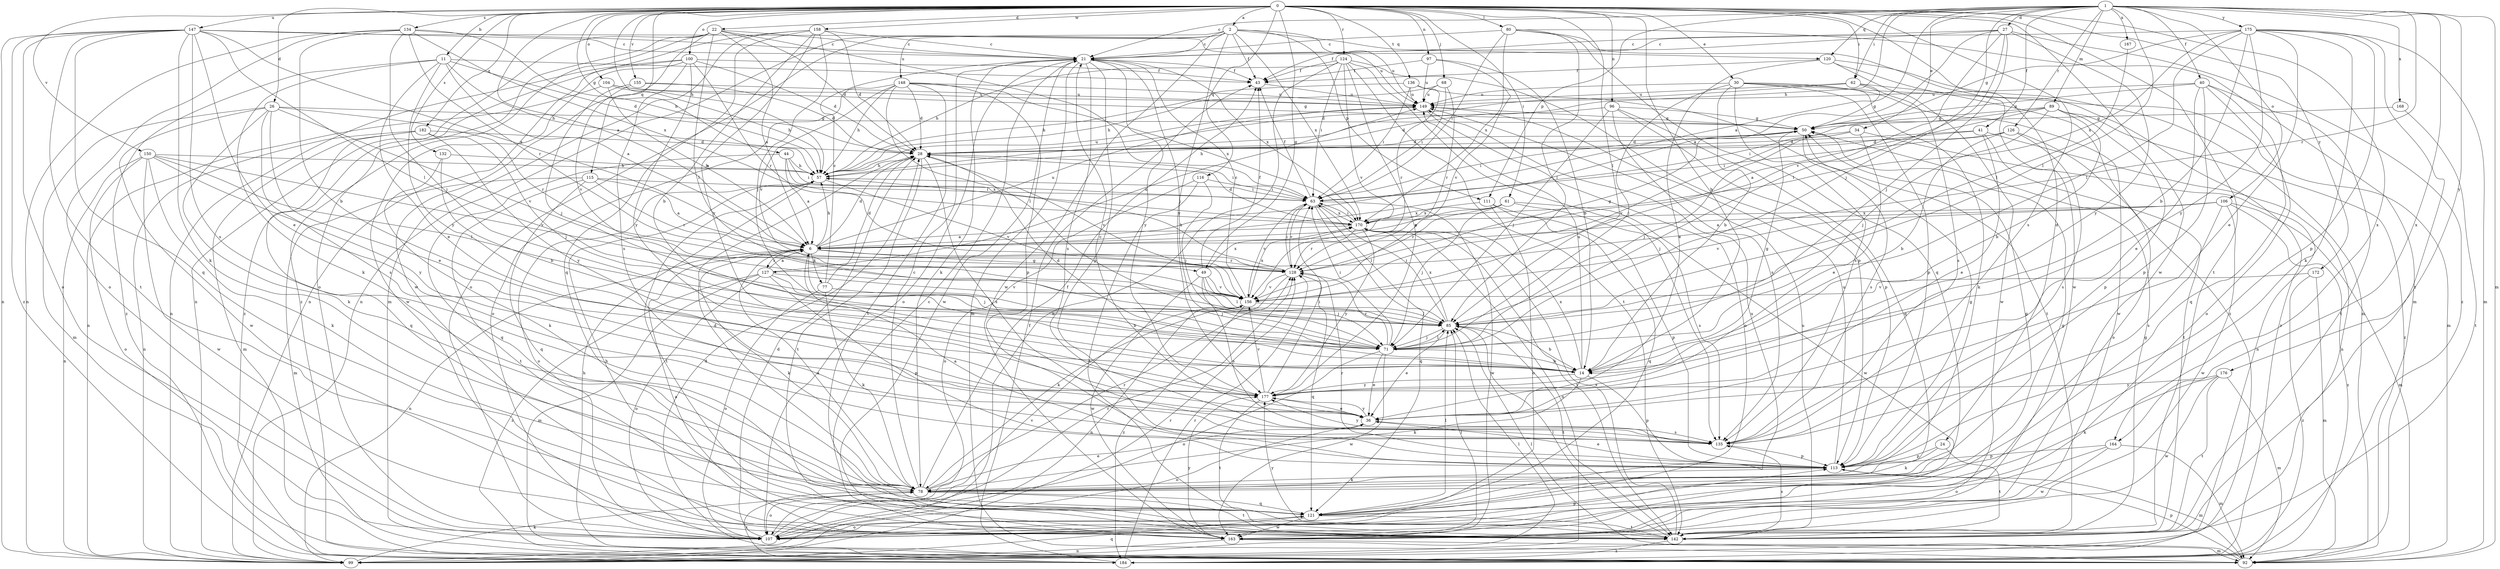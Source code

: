 strict digraph  {
0;
1;
2;
6;
11;
14;
21;
22;
24;
26;
27;
28;
30;
34;
36;
40;
41;
43;
44;
49;
50;
57;
61;
62;
63;
68;
71;
77;
78;
80;
85;
89;
92;
96;
97;
99;
100;
104;
106;
107;
111;
113;
115;
116;
120;
121;
124;
126;
127;
128;
132;
134;
135;
136;
142;
147;
148;
149;
150;
155;
156;
158;
163;
164;
167;
168;
170;
172;
175;
176;
177;
182;
184;
0 -> 2  [label=a];
0 -> 6  [label=a];
0 -> 11  [label=b];
0 -> 14  [label=b];
0 -> 22  [label=d];
0 -> 24  [label=d];
0 -> 26  [label=d];
0 -> 30  [label=e];
0 -> 44  [label=g];
0 -> 49  [label=g];
0 -> 57  [label=h];
0 -> 61  [label=i];
0 -> 62  [label=i];
0 -> 68  [label=j];
0 -> 80  [label=l];
0 -> 85  [label=l];
0 -> 96  [label=n];
0 -> 97  [label=n];
0 -> 100  [label=o];
0 -> 104  [label=o];
0 -> 115  [label=q];
0 -> 116  [label=q];
0 -> 124  [label=r];
0 -> 132  [label=s];
0 -> 134  [label=s];
0 -> 135  [label=s];
0 -> 136  [label=t];
0 -> 142  [label=t];
0 -> 147  [label=u];
0 -> 150  [label=v];
0 -> 155  [label=v];
0 -> 158  [label=w];
0 -> 163  [label=w];
0 -> 164  [label=x];
0 -> 172  [label=y];
0 -> 182  [label=z];
1 -> 6  [label=a];
1 -> 21  [label=c];
1 -> 27  [label=d];
1 -> 34  [label=e];
1 -> 40  [label=f];
1 -> 41  [label=f];
1 -> 57  [label=h];
1 -> 62  [label=i];
1 -> 71  [label=j];
1 -> 85  [label=l];
1 -> 89  [label=m];
1 -> 92  [label=m];
1 -> 106  [label=o];
1 -> 111  [label=p];
1 -> 120  [label=q];
1 -> 126  [label=r];
1 -> 127  [label=r];
1 -> 164  [label=x];
1 -> 167  [label=x];
1 -> 168  [label=x];
1 -> 175  [label=y];
1 -> 176  [label=y];
2 -> 21  [label=c];
2 -> 43  [label=f];
2 -> 99  [label=n];
2 -> 107  [label=o];
2 -> 111  [label=p];
2 -> 120  [label=q];
2 -> 148  [label=u];
2 -> 149  [label=u];
2 -> 163  [label=w];
2 -> 170  [label=x];
2 -> 177  [label=y];
6 -> 28  [label=d];
6 -> 49  [label=g];
6 -> 57  [label=h];
6 -> 71  [label=j];
6 -> 77  [label=k];
6 -> 78  [label=k];
6 -> 99  [label=n];
6 -> 127  [label=r];
6 -> 128  [label=r];
6 -> 149  [label=u];
11 -> 6  [label=a];
11 -> 28  [label=d];
11 -> 36  [label=e];
11 -> 43  [label=f];
11 -> 57  [label=h];
11 -> 78  [label=k];
11 -> 177  [label=y];
11 -> 184  [label=z];
14 -> 28  [label=d];
14 -> 50  [label=g];
14 -> 78  [label=k];
14 -> 113  [label=p];
14 -> 149  [label=u];
14 -> 170  [label=x];
14 -> 177  [label=y];
21 -> 43  [label=f];
21 -> 71  [label=j];
21 -> 78  [label=k];
21 -> 92  [label=m];
21 -> 107  [label=o];
21 -> 113  [label=p];
21 -> 135  [label=s];
21 -> 163  [label=w];
21 -> 170  [label=x];
21 -> 177  [label=y];
22 -> 6  [label=a];
22 -> 21  [label=c];
22 -> 28  [label=d];
22 -> 63  [label=i];
22 -> 85  [label=l];
22 -> 99  [label=n];
22 -> 107  [label=o];
22 -> 163  [label=w];
22 -> 184  [label=z];
24 -> 78  [label=k];
24 -> 113  [label=p];
24 -> 142  [label=t];
26 -> 36  [label=e];
26 -> 50  [label=g];
26 -> 78  [label=k];
26 -> 92  [label=m];
26 -> 128  [label=r];
26 -> 135  [label=s];
26 -> 156  [label=v];
26 -> 163  [label=w];
27 -> 6  [label=a];
27 -> 21  [label=c];
27 -> 43  [label=f];
27 -> 71  [label=j];
27 -> 85  [label=l];
27 -> 156  [label=v];
27 -> 177  [label=y];
27 -> 184  [label=z];
28 -> 57  [label=h];
28 -> 63  [label=i];
28 -> 135  [label=s];
28 -> 142  [label=t];
28 -> 156  [label=v];
30 -> 14  [label=b];
30 -> 71  [label=j];
30 -> 78  [label=k];
30 -> 92  [label=m];
30 -> 113  [label=p];
30 -> 135  [label=s];
30 -> 149  [label=u];
30 -> 163  [label=w];
34 -> 28  [label=d];
34 -> 36  [label=e];
34 -> 71  [label=j];
34 -> 99  [label=n];
34 -> 156  [label=v];
36 -> 21  [label=c];
36 -> 107  [label=o];
36 -> 135  [label=s];
36 -> 177  [label=y];
40 -> 36  [label=e];
40 -> 50  [label=g];
40 -> 107  [label=o];
40 -> 113  [label=p];
40 -> 121  [label=q];
40 -> 142  [label=t];
40 -> 149  [label=u];
41 -> 28  [label=d];
41 -> 36  [label=e];
41 -> 57  [label=h];
41 -> 99  [label=n];
41 -> 142  [label=t];
43 -> 149  [label=u];
44 -> 6  [label=a];
44 -> 57  [label=h];
44 -> 63  [label=i];
44 -> 121  [label=q];
44 -> 170  [label=x];
49 -> 43  [label=f];
49 -> 71  [label=j];
49 -> 85  [label=l];
49 -> 135  [label=s];
49 -> 156  [label=v];
49 -> 163  [label=w];
49 -> 170  [label=x];
50 -> 28  [label=d];
50 -> 63  [label=i];
50 -> 135  [label=s];
57 -> 63  [label=i];
57 -> 107  [label=o];
57 -> 142  [label=t];
57 -> 149  [label=u];
57 -> 156  [label=v];
61 -> 6  [label=a];
61 -> 71  [label=j];
61 -> 128  [label=r];
61 -> 135  [label=s];
61 -> 163  [label=w];
61 -> 170  [label=x];
62 -> 28  [label=d];
62 -> 50  [label=g];
62 -> 135  [label=s];
62 -> 149  [label=u];
62 -> 184  [label=z];
63 -> 43  [label=f];
63 -> 85  [label=l];
63 -> 121  [label=q];
63 -> 128  [label=r];
63 -> 156  [label=v];
63 -> 163  [label=w];
63 -> 170  [label=x];
68 -> 57  [label=h];
68 -> 63  [label=i];
68 -> 128  [label=r];
68 -> 149  [label=u];
71 -> 14  [label=b];
71 -> 36  [label=e];
71 -> 63  [label=i];
71 -> 85  [label=l];
71 -> 107  [label=o];
71 -> 128  [label=r];
71 -> 163  [label=w];
77 -> 21  [label=c];
77 -> 28  [label=d];
77 -> 71  [label=j];
77 -> 78  [label=k];
77 -> 107  [label=o];
78 -> 6  [label=a];
78 -> 21  [label=c];
78 -> 28  [label=d];
78 -> 36  [label=e];
78 -> 43  [label=f];
78 -> 50  [label=g];
78 -> 107  [label=o];
78 -> 121  [label=q];
78 -> 128  [label=r];
78 -> 142  [label=t];
78 -> 184  [label=z];
80 -> 21  [label=c];
80 -> 63  [label=i];
80 -> 85  [label=l];
80 -> 92  [label=m];
80 -> 121  [label=q];
80 -> 163  [label=w];
80 -> 170  [label=x];
85 -> 14  [label=b];
85 -> 36  [label=e];
85 -> 63  [label=i];
85 -> 71  [label=j];
85 -> 142  [label=t];
85 -> 170  [label=x];
89 -> 6  [label=a];
89 -> 14  [label=b];
89 -> 50  [label=g];
89 -> 63  [label=i];
89 -> 71  [label=j];
89 -> 113  [label=p];
89 -> 184  [label=z];
92 -> 28  [label=d];
92 -> 57  [label=h];
92 -> 85  [label=l];
92 -> 113  [label=p];
96 -> 28  [label=d];
96 -> 50  [label=g];
96 -> 71  [label=j];
96 -> 113  [label=p];
96 -> 121  [label=q];
96 -> 135  [label=s];
97 -> 14  [label=b];
97 -> 43  [label=f];
97 -> 149  [label=u];
97 -> 156  [label=v];
99 -> 78  [label=k];
99 -> 85  [label=l];
99 -> 121  [label=q];
99 -> 128  [label=r];
100 -> 28  [label=d];
100 -> 43  [label=f];
100 -> 99  [label=n];
100 -> 128  [label=r];
100 -> 135  [label=s];
100 -> 163  [label=w];
100 -> 177  [label=y];
100 -> 184  [label=z];
104 -> 6  [label=a];
104 -> 50  [label=g];
104 -> 57  [label=h];
104 -> 99  [label=n];
104 -> 149  [label=u];
106 -> 6  [label=a];
106 -> 92  [label=m];
106 -> 135  [label=s];
106 -> 156  [label=v];
106 -> 163  [label=w];
106 -> 170  [label=x];
106 -> 184  [label=z];
107 -> 28  [label=d];
107 -> 113  [label=p];
107 -> 128  [label=r];
107 -> 156  [label=v];
111 -> 107  [label=o];
111 -> 113  [label=p];
111 -> 121  [label=q];
111 -> 170  [label=x];
113 -> 6  [label=a];
113 -> 36  [label=e];
113 -> 50  [label=g];
113 -> 78  [label=k];
113 -> 92  [label=m];
113 -> 128  [label=r];
113 -> 149  [label=u];
115 -> 6  [label=a];
115 -> 63  [label=i];
115 -> 92  [label=m];
115 -> 121  [label=q];
115 -> 128  [label=r];
115 -> 142  [label=t];
116 -> 63  [label=i];
116 -> 71  [label=j];
116 -> 107  [label=o];
116 -> 142  [label=t];
120 -> 36  [label=e];
120 -> 43  [label=f];
120 -> 92  [label=m];
120 -> 163  [label=w];
120 -> 184  [label=z];
121 -> 50  [label=g];
121 -> 85  [label=l];
121 -> 107  [label=o];
121 -> 142  [label=t];
121 -> 149  [label=u];
121 -> 163  [label=w];
124 -> 43  [label=f];
124 -> 57  [label=h];
124 -> 63  [label=i];
124 -> 99  [label=n];
124 -> 113  [label=p];
124 -> 142  [label=t];
124 -> 156  [label=v];
124 -> 177  [label=y];
124 -> 135  [label=j];
126 -> 14  [label=b];
126 -> 28  [label=d];
126 -> 63  [label=i];
126 -> 107  [label=o];
126 -> 135  [label=s];
127 -> 6  [label=a];
127 -> 14  [label=b];
127 -> 92  [label=m];
127 -> 107  [label=o];
127 -> 113  [label=p];
127 -> 149  [label=u];
127 -> 156  [label=v];
127 -> 184  [label=z];
128 -> 50  [label=g];
128 -> 57  [label=h];
128 -> 63  [label=i];
128 -> 78  [label=k];
128 -> 121  [label=q];
128 -> 156  [label=v];
132 -> 14  [label=b];
132 -> 57  [label=h];
132 -> 78  [label=k];
134 -> 14  [label=b];
134 -> 21  [label=c];
134 -> 57  [label=h];
134 -> 71  [label=j];
134 -> 99  [label=n];
134 -> 107  [label=o];
134 -> 128  [label=r];
134 -> 170  [label=x];
135 -> 113  [label=p];
135 -> 177  [label=y];
136 -> 57  [label=h];
136 -> 63  [label=i];
136 -> 128  [label=r];
136 -> 142  [label=t];
136 -> 149  [label=u];
142 -> 50  [label=g];
142 -> 57  [label=h];
142 -> 85  [label=l];
142 -> 135  [label=s];
142 -> 149  [label=u];
142 -> 170  [label=x];
142 -> 177  [label=y];
142 -> 184  [label=z];
147 -> 6  [label=a];
147 -> 21  [label=c];
147 -> 36  [label=e];
147 -> 78  [label=k];
147 -> 85  [label=l];
147 -> 99  [label=n];
147 -> 107  [label=o];
147 -> 121  [label=q];
147 -> 135  [label=s];
147 -> 142  [label=t];
147 -> 149  [label=u];
147 -> 184  [label=z];
148 -> 28  [label=d];
148 -> 57  [label=h];
148 -> 85  [label=l];
148 -> 107  [label=o];
148 -> 113  [label=p];
148 -> 142  [label=t];
148 -> 149  [label=u];
148 -> 156  [label=v];
148 -> 170  [label=x];
149 -> 50  [label=g];
149 -> 107  [label=o];
150 -> 57  [label=h];
150 -> 78  [label=k];
150 -> 85  [label=l];
150 -> 99  [label=n];
150 -> 107  [label=o];
150 -> 156  [label=v];
150 -> 163  [label=w];
150 -> 177  [label=y];
155 -> 28  [label=d];
155 -> 71  [label=j];
155 -> 149  [label=u];
155 -> 156  [label=v];
156 -> 21  [label=c];
156 -> 85  [label=l];
156 -> 99  [label=n];
156 -> 170  [label=x];
156 -> 184  [label=z];
158 -> 14  [label=b];
158 -> 21  [label=c];
158 -> 28  [label=d];
158 -> 71  [label=j];
158 -> 92  [label=m];
158 -> 99  [label=n];
158 -> 121  [label=q];
158 -> 177  [label=y];
163 -> 6  [label=a];
163 -> 21  [label=c];
163 -> 85  [label=l];
163 -> 92  [label=m];
163 -> 99  [label=n];
163 -> 177  [label=y];
164 -> 92  [label=m];
164 -> 107  [label=o];
164 -> 113  [label=p];
164 -> 163  [label=w];
167 -> 85  [label=l];
168 -> 50  [label=g];
168 -> 142  [label=t];
170 -> 6  [label=a];
170 -> 28  [label=d];
170 -> 63  [label=i];
170 -> 99  [label=n];
170 -> 128  [label=r];
170 -> 142  [label=t];
170 -> 177  [label=y];
172 -> 92  [label=m];
172 -> 156  [label=v];
172 -> 184  [label=z];
175 -> 14  [label=b];
175 -> 21  [label=c];
175 -> 36  [label=e];
175 -> 50  [label=g];
175 -> 78  [label=k];
175 -> 85  [label=l];
175 -> 92  [label=m];
175 -> 113  [label=p];
175 -> 142  [label=t];
175 -> 170  [label=x];
175 -> 177  [label=y];
176 -> 78  [label=k];
176 -> 92  [label=m];
176 -> 142  [label=t];
176 -> 163  [label=w];
176 -> 177  [label=y];
177 -> 36  [label=e];
177 -> 63  [label=i];
177 -> 142  [label=t];
177 -> 156  [label=v];
182 -> 28  [label=d];
182 -> 71  [label=j];
182 -> 92  [label=m];
182 -> 99  [label=n];
182 -> 121  [label=q];
182 -> 177  [label=y];
184 -> 43  [label=f];
184 -> 128  [label=r];
}
